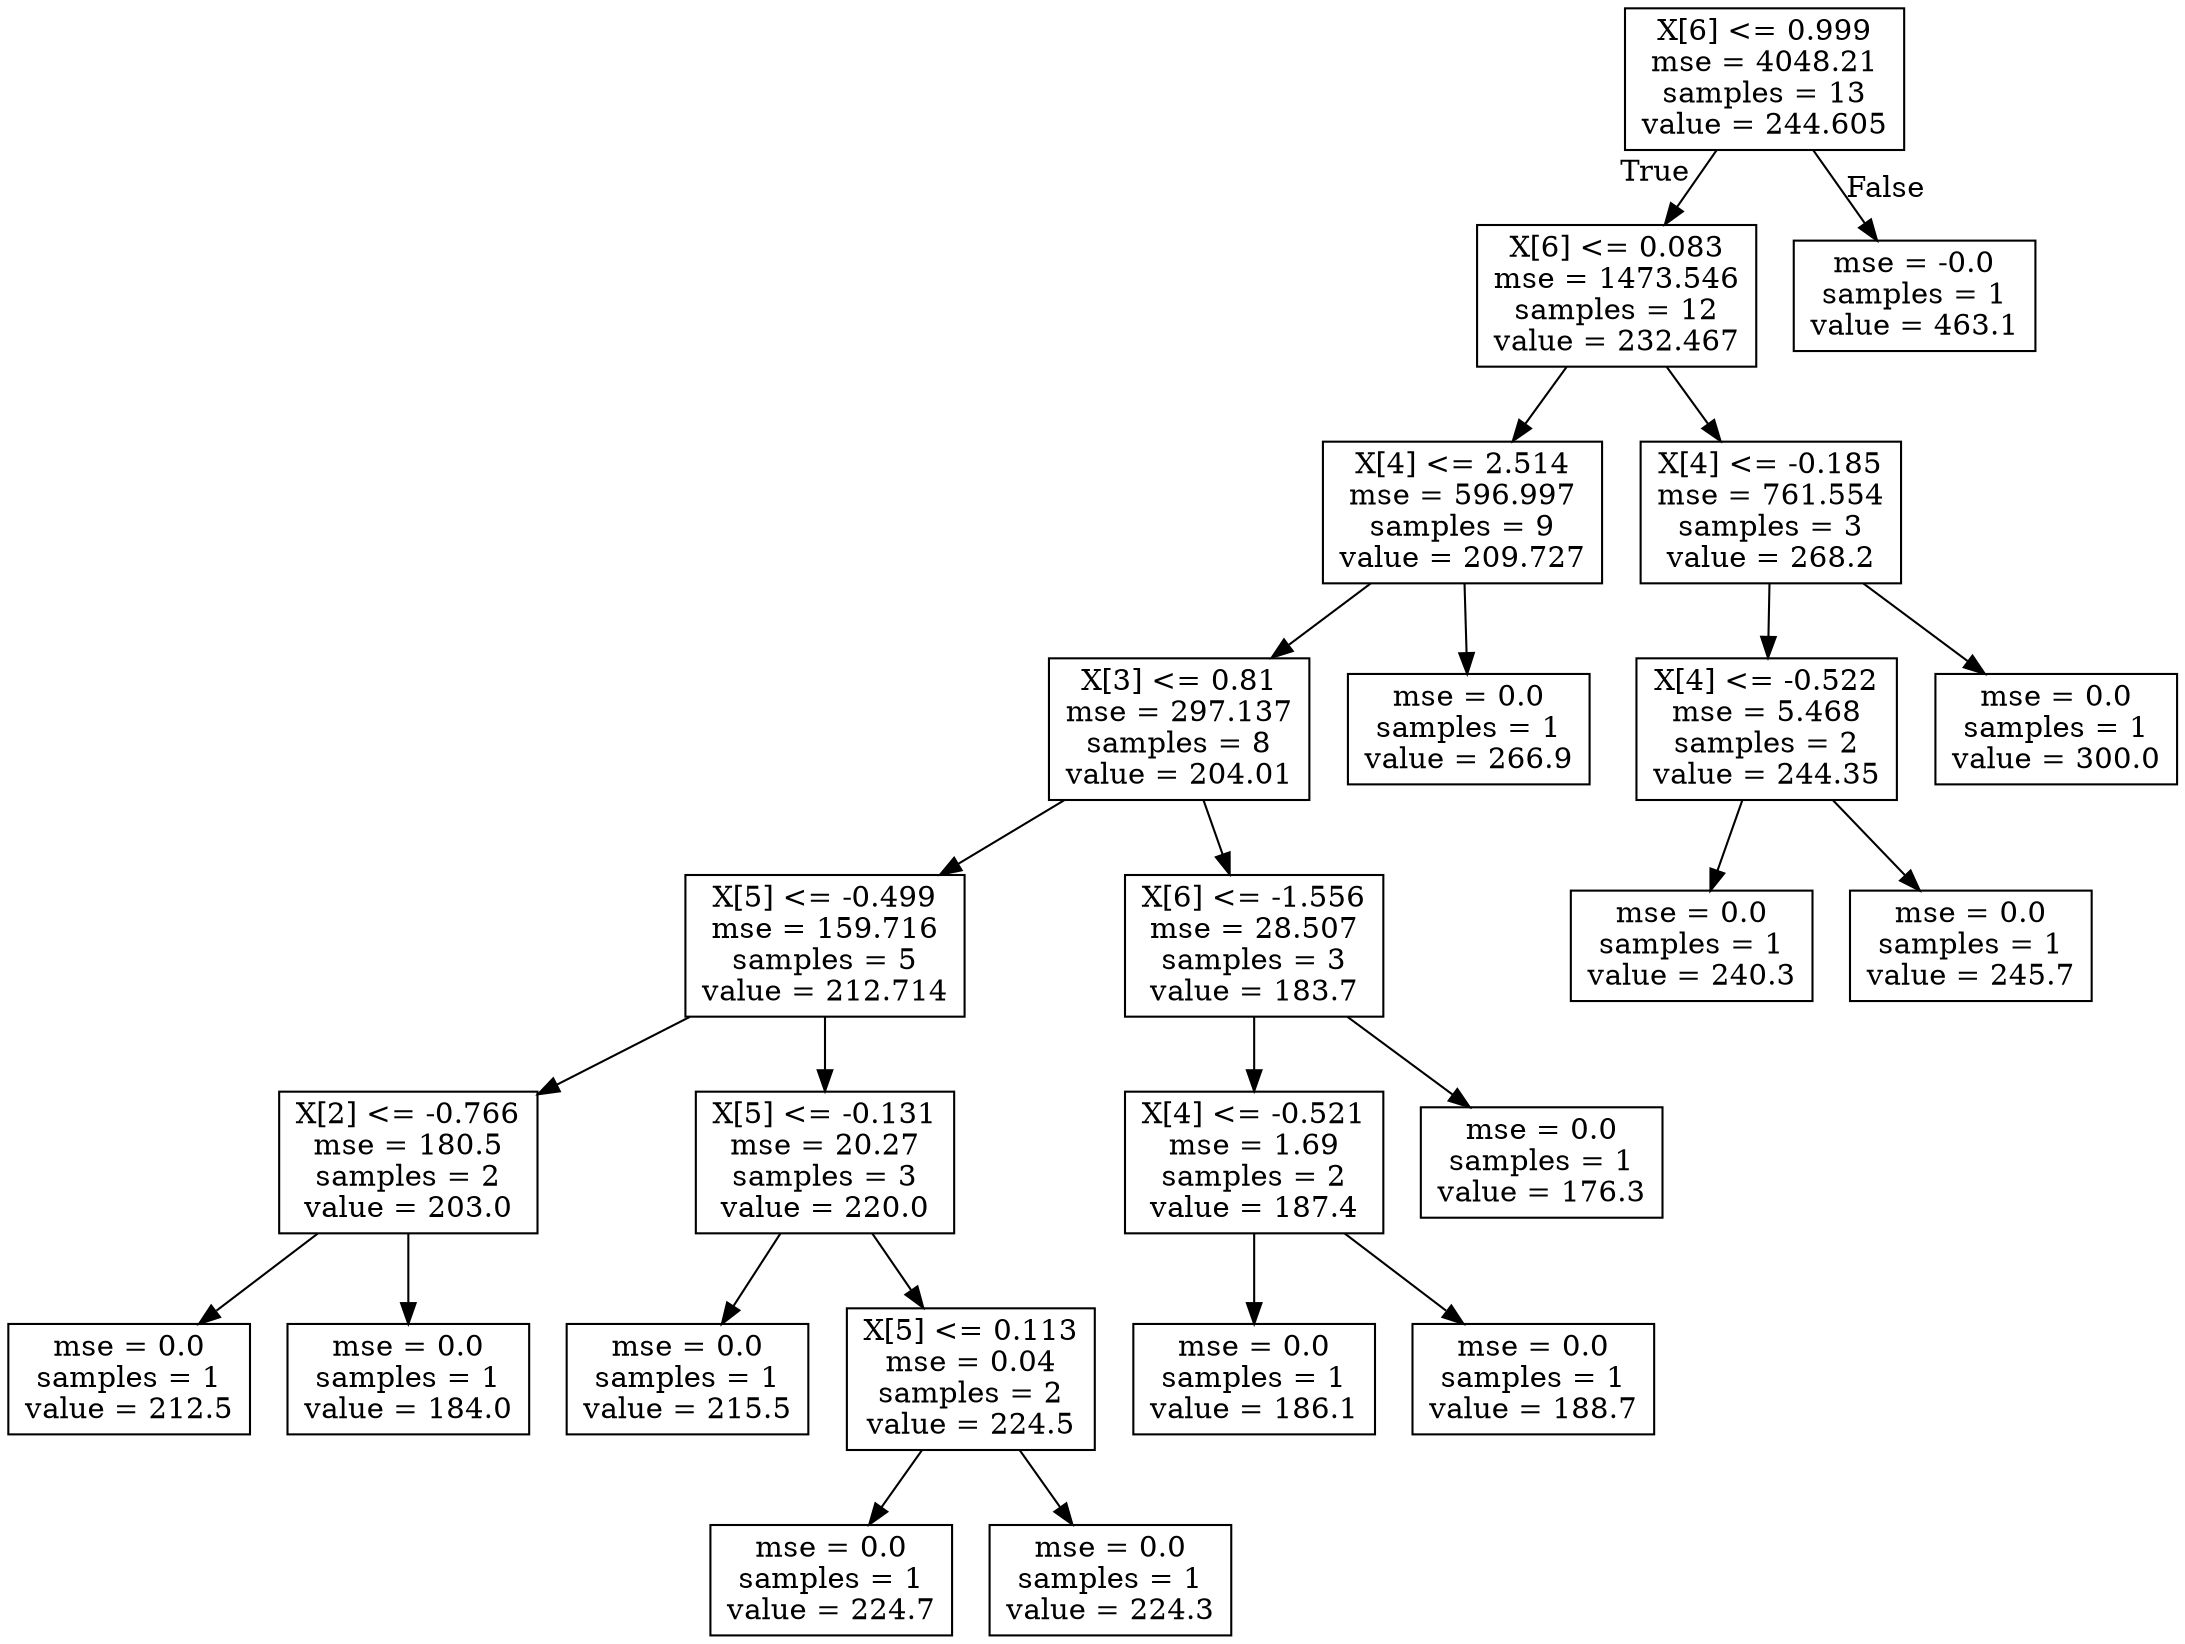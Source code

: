 digraph Tree {
node [shape=box] ;
0 [label="X[6] <= 0.999\nmse = 4048.21\nsamples = 13\nvalue = 244.605"] ;
1 [label="X[6] <= 0.083\nmse = 1473.546\nsamples = 12\nvalue = 232.467"] ;
0 -> 1 [labeldistance=2.5, labelangle=45, headlabel="True"] ;
2 [label="X[4] <= 2.514\nmse = 596.997\nsamples = 9\nvalue = 209.727"] ;
1 -> 2 ;
3 [label="X[3] <= 0.81\nmse = 297.137\nsamples = 8\nvalue = 204.01"] ;
2 -> 3 ;
4 [label="X[5] <= -0.499\nmse = 159.716\nsamples = 5\nvalue = 212.714"] ;
3 -> 4 ;
5 [label="X[2] <= -0.766\nmse = 180.5\nsamples = 2\nvalue = 203.0"] ;
4 -> 5 ;
6 [label="mse = 0.0\nsamples = 1\nvalue = 212.5"] ;
5 -> 6 ;
7 [label="mse = 0.0\nsamples = 1\nvalue = 184.0"] ;
5 -> 7 ;
8 [label="X[5] <= -0.131\nmse = 20.27\nsamples = 3\nvalue = 220.0"] ;
4 -> 8 ;
9 [label="mse = 0.0\nsamples = 1\nvalue = 215.5"] ;
8 -> 9 ;
10 [label="X[5] <= 0.113\nmse = 0.04\nsamples = 2\nvalue = 224.5"] ;
8 -> 10 ;
11 [label="mse = 0.0\nsamples = 1\nvalue = 224.7"] ;
10 -> 11 ;
12 [label="mse = 0.0\nsamples = 1\nvalue = 224.3"] ;
10 -> 12 ;
13 [label="X[6] <= -1.556\nmse = 28.507\nsamples = 3\nvalue = 183.7"] ;
3 -> 13 ;
14 [label="X[4] <= -0.521\nmse = 1.69\nsamples = 2\nvalue = 187.4"] ;
13 -> 14 ;
15 [label="mse = 0.0\nsamples = 1\nvalue = 186.1"] ;
14 -> 15 ;
16 [label="mse = 0.0\nsamples = 1\nvalue = 188.7"] ;
14 -> 16 ;
17 [label="mse = 0.0\nsamples = 1\nvalue = 176.3"] ;
13 -> 17 ;
18 [label="mse = 0.0\nsamples = 1\nvalue = 266.9"] ;
2 -> 18 ;
19 [label="X[4] <= -0.185\nmse = 761.554\nsamples = 3\nvalue = 268.2"] ;
1 -> 19 ;
20 [label="X[4] <= -0.522\nmse = 5.468\nsamples = 2\nvalue = 244.35"] ;
19 -> 20 ;
21 [label="mse = 0.0\nsamples = 1\nvalue = 240.3"] ;
20 -> 21 ;
22 [label="mse = 0.0\nsamples = 1\nvalue = 245.7"] ;
20 -> 22 ;
23 [label="mse = 0.0\nsamples = 1\nvalue = 300.0"] ;
19 -> 23 ;
24 [label="mse = -0.0\nsamples = 1\nvalue = 463.1"] ;
0 -> 24 [labeldistance=2.5, labelangle=-45, headlabel="False"] ;
}